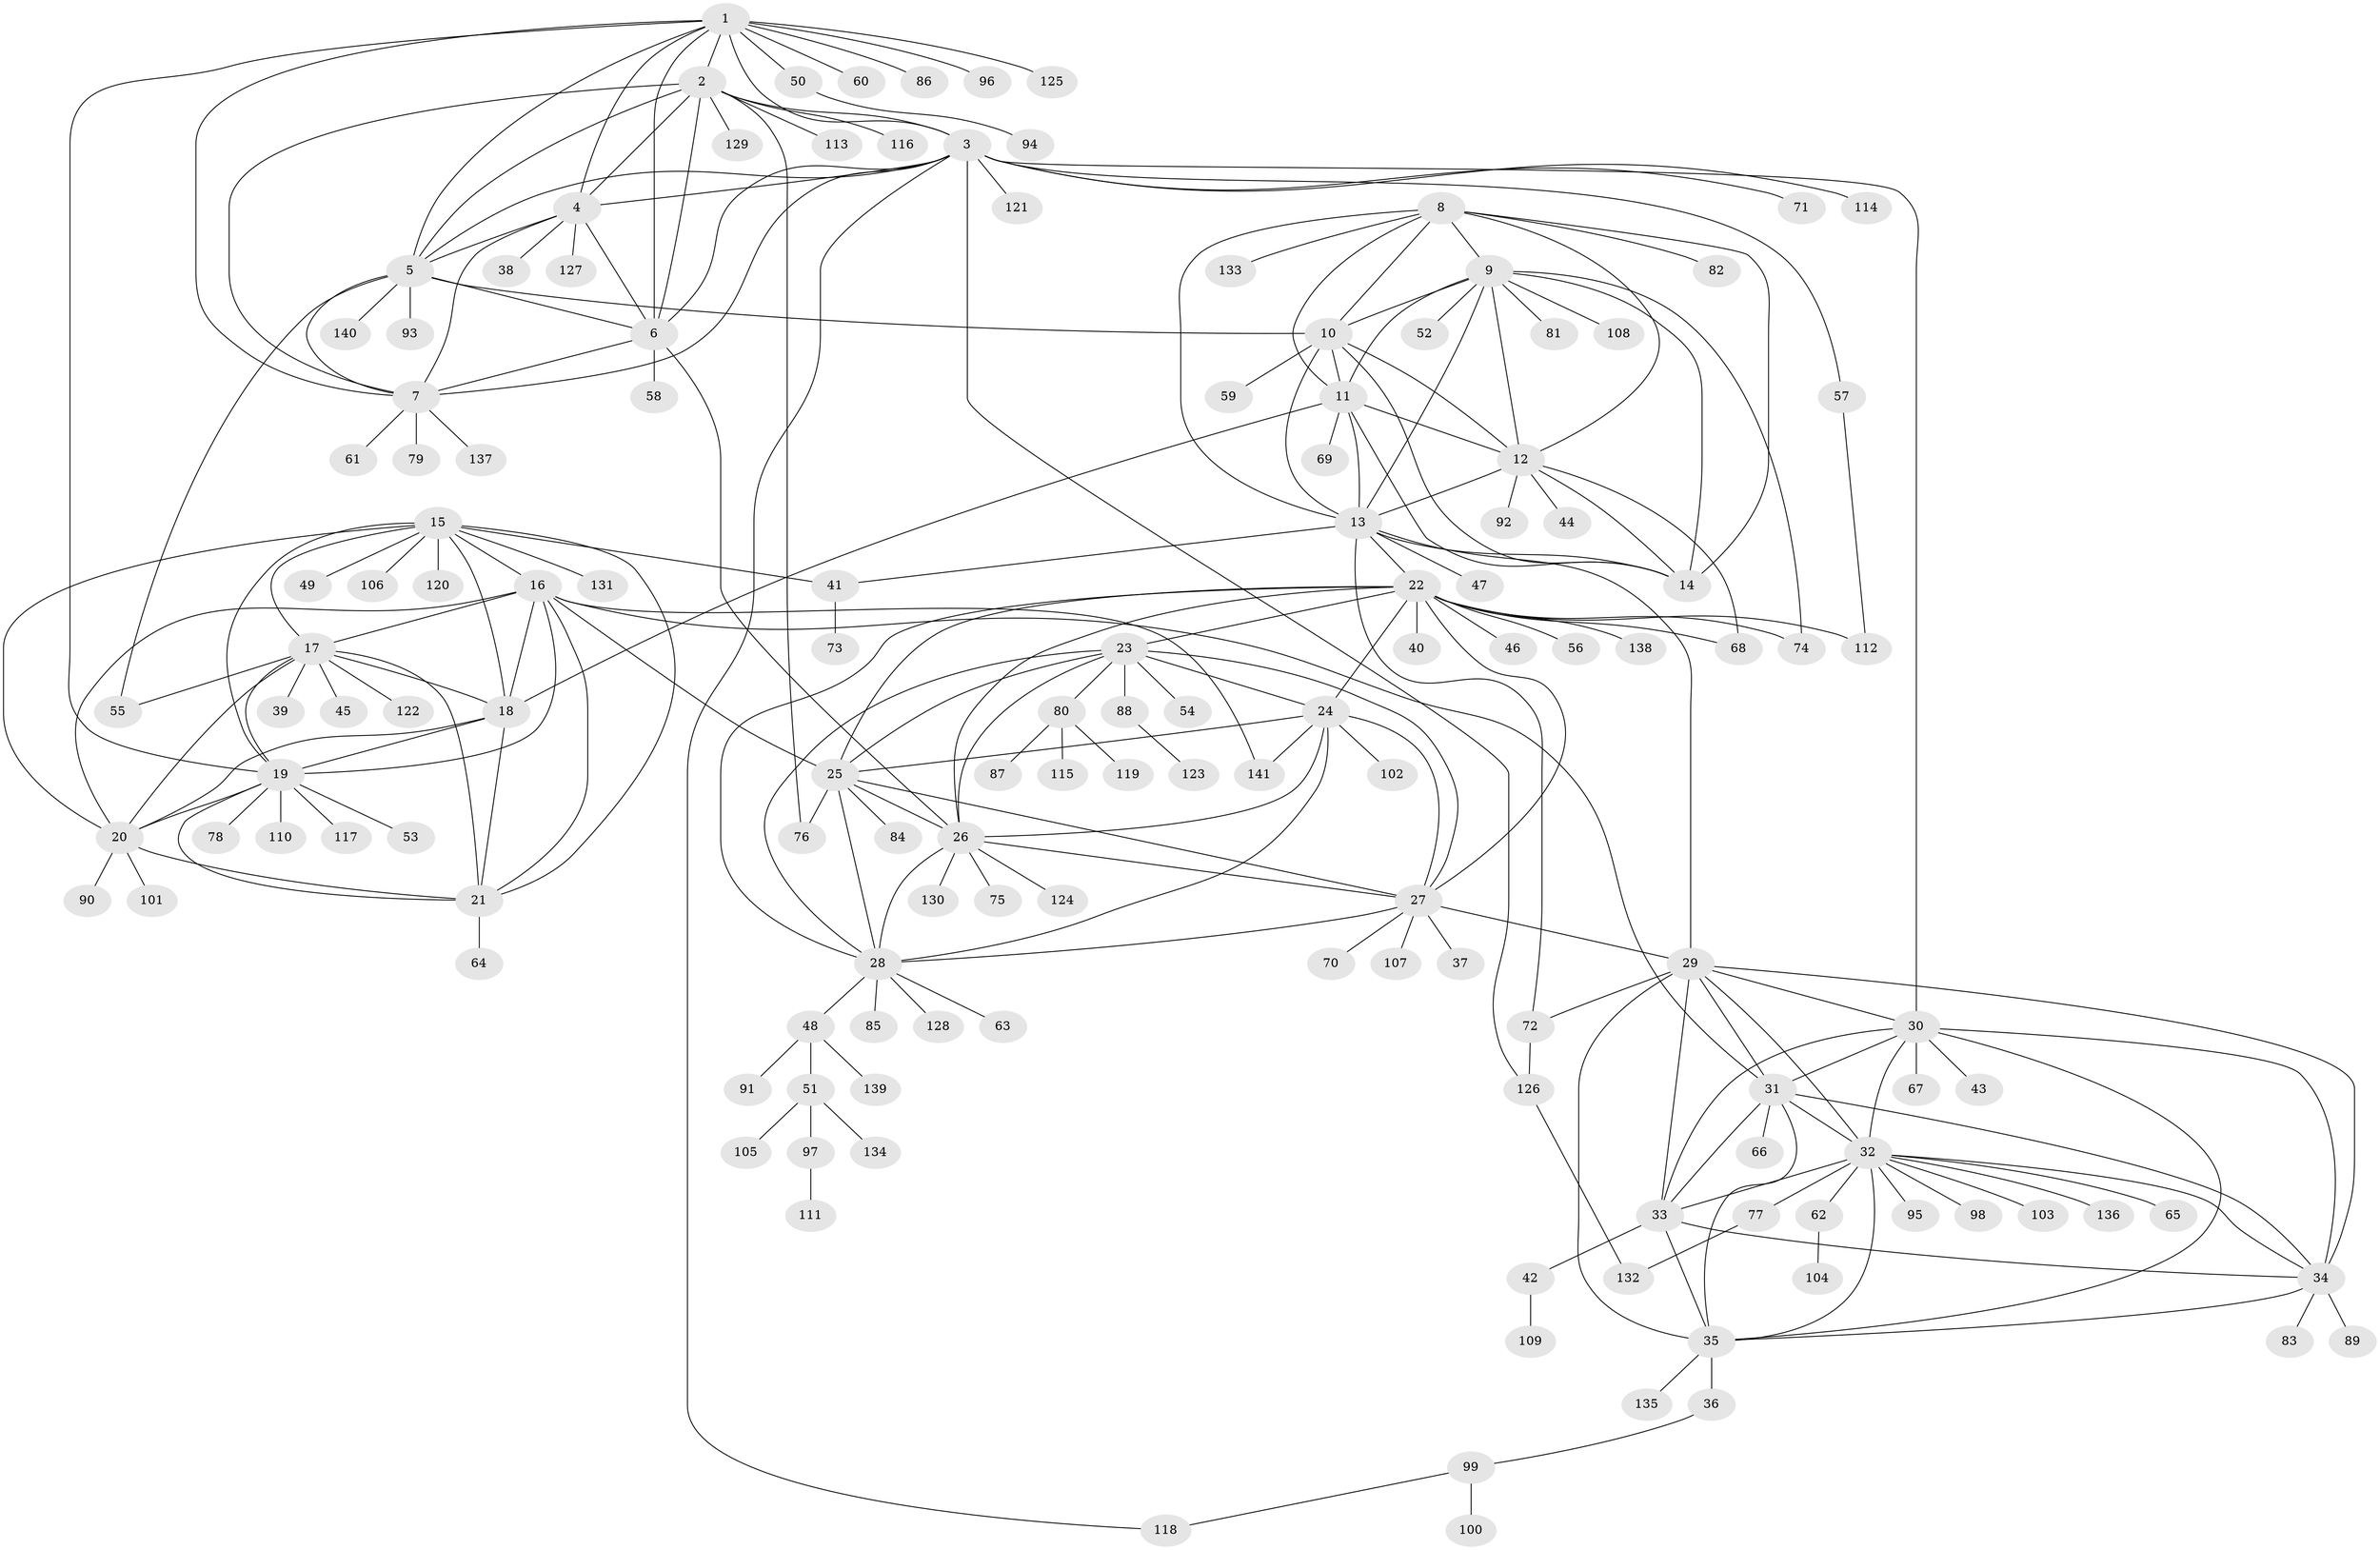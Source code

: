 // Generated by graph-tools (version 1.1) at 2025/11/02/27/25 16:11:31]
// undirected, 141 vertices, 232 edges
graph export_dot {
graph [start="1"]
  node [color=gray90,style=filled];
  1;
  2;
  3;
  4;
  5;
  6;
  7;
  8;
  9;
  10;
  11;
  12;
  13;
  14;
  15;
  16;
  17;
  18;
  19;
  20;
  21;
  22;
  23;
  24;
  25;
  26;
  27;
  28;
  29;
  30;
  31;
  32;
  33;
  34;
  35;
  36;
  37;
  38;
  39;
  40;
  41;
  42;
  43;
  44;
  45;
  46;
  47;
  48;
  49;
  50;
  51;
  52;
  53;
  54;
  55;
  56;
  57;
  58;
  59;
  60;
  61;
  62;
  63;
  64;
  65;
  66;
  67;
  68;
  69;
  70;
  71;
  72;
  73;
  74;
  75;
  76;
  77;
  78;
  79;
  80;
  81;
  82;
  83;
  84;
  85;
  86;
  87;
  88;
  89;
  90;
  91;
  92;
  93;
  94;
  95;
  96;
  97;
  98;
  99;
  100;
  101;
  102;
  103;
  104;
  105;
  106;
  107;
  108;
  109;
  110;
  111;
  112;
  113;
  114;
  115;
  116;
  117;
  118;
  119;
  120;
  121;
  122;
  123;
  124;
  125;
  126;
  127;
  128;
  129;
  130;
  131;
  132;
  133;
  134;
  135;
  136;
  137;
  138;
  139;
  140;
  141;
  1 -- 2;
  1 -- 3;
  1 -- 4;
  1 -- 5;
  1 -- 6;
  1 -- 7;
  1 -- 19;
  1 -- 50;
  1 -- 60;
  1 -- 86;
  1 -- 96;
  1 -- 125;
  2 -- 3;
  2 -- 4;
  2 -- 5;
  2 -- 6;
  2 -- 7;
  2 -- 76;
  2 -- 113;
  2 -- 116;
  2 -- 129;
  3 -- 4;
  3 -- 5;
  3 -- 6;
  3 -- 7;
  3 -- 30;
  3 -- 57;
  3 -- 71;
  3 -- 114;
  3 -- 118;
  3 -- 121;
  3 -- 126;
  4 -- 5;
  4 -- 6;
  4 -- 7;
  4 -- 38;
  4 -- 127;
  5 -- 6;
  5 -- 7;
  5 -- 10;
  5 -- 55;
  5 -- 93;
  5 -- 140;
  6 -- 7;
  6 -- 26;
  6 -- 58;
  7 -- 61;
  7 -- 79;
  7 -- 137;
  8 -- 9;
  8 -- 10;
  8 -- 11;
  8 -- 12;
  8 -- 13;
  8 -- 14;
  8 -- 82;
  8 -- 133;
  9 -- 10;
  9 -- 11;
  9 -- 12;
  9 -- 13;
  9 -- 14;
  9 -- 52;
  9 -- 74;
  9 -- 81;
  9 -- 108;
  10 -- 11;
  10 -- 12;
  10 -- 13;
  10 -- 14;
  10 -- 59;
  11 -- 12;
  11 -- 13;
  11 -- 14;
  11 -- 18;
  11 -- 69;
  12 -- 13;
  12 -- 14;
  12 -- 44;
  12 -- 68;
  12 -- 92;
  13 -- 14;
  13 -- 22;
  13 -- 29;
  13 -- 41;
  13 -- 47;
  13 -- 72;
  15 -- 16;
  15 -- 17;
  15 -- 18;
  15 -- 19;
  15 -- 20;
  15 -- 21;
  15 -- 41;
  15 -- 49;
  15 -- 106;
  15 -- 120;
  15 -- 131;
  16 -- 17;
  16 -- 18;
  16 -- 19;
  16 -- 20;
  16 -- 21;
  16 -- 25;
  16 -- 31;
  16 -- 141;
  17 -- 18;
  17 -- 19;
  17 -- 20;
  17 -- 21;
  17 -- 39;
  17 -- 45;
  17 -- 55;
  17 -- 122;
  18 -- 19;
  18 -- 20;
  18 -- 21;
  19 -- 20;
  19 -- 21;
  19 -- 53;
  19 -- 78;
  19 -- 110;
  19 -- 117;
  20 -- 21;
  20 -- 90;
  20 -- 101;
  21 -- 64;
  22 -- 23;
  22 -- 24;
  22 -- 25;
  22 -- 26;
  22 -- 27;
  22 -- 28;
  22 -- 40;
  22 -- 46;
  22 -- 56;
  22 -- 68;
  22 -- 74;
  22 -- 112;
  22 -- 138;
  23 -- 24;
  23 -- 25;
  23 -- 26;
  23 -- 27;
  23 -- 28;
  23 -- 54;
  23 -- 80;
  23 -- 88;
  24 -- 25;
  24 -- 26;
  24 -- 27;
  24 -- 28;
  24 -- 102;
  24 -- 141;
  25 -- 26;
  25 -- 27;
  25 -- 28;
  25 -- 76;
  25 -- 84;
  26 -- 27;
  26 -- 28;
  26 -- 75;
  26 -- 124;
  26 -- 130;
  27 -- 28;
  27 -- 29;
  27 -- 37;
  27 -- 70;
  27 -- 107;
  28 -- 48;
  28 -- 63;
  28 -- 85;
  28 -- 128;
  29 -- 30;
  29 -- 31;
  29 -- 32;
  29 -- 33;
  29 -- 34;
  29 -- 35;
  29 -- 72;
  30 -- 31;
  30 -- 32;
  30 -- 33;
  30 -- 34;
  30 -- 35;
  30 -- 43;
  30 -- 67;
  31 -- 32;
  31 -- 33;
  31 -- 34;
  31 -- 35;
  31 -- 66;
  32 -- 33;
  32 -- 34;
  32 -- 35;
  32 -- 62;
  32 -- 65;
  32 -- 77;
  32 -- 95;
  32 -- 98;
  32 -- 103;
  32 -- 136;
  33 -- 34;
  33 -- 35;
  33 -- 42;
  34 -- 35;
  34 -- 83;
  34 -- 89;
  35 -- 36;
  35 -- 135;
  36 -- 99;
  41 -- 73;
  42 -- 109;
  48 -- 51;
  48 -- 91;
  48 -- 139;
  50 -- 94;
  51 -- 97;
  51 -- 105;
  51 -- 134;
  57 -- 112;
  62 -- 104;
  72 -- 126;
  77 -- 132;
  80 -- 87;
  80 -- 115;
  80 -- 119;
  88 -- 123;
  97 -- 111;
  99 -- 100;
  99 -- 118;
  126 -- 132;
}
